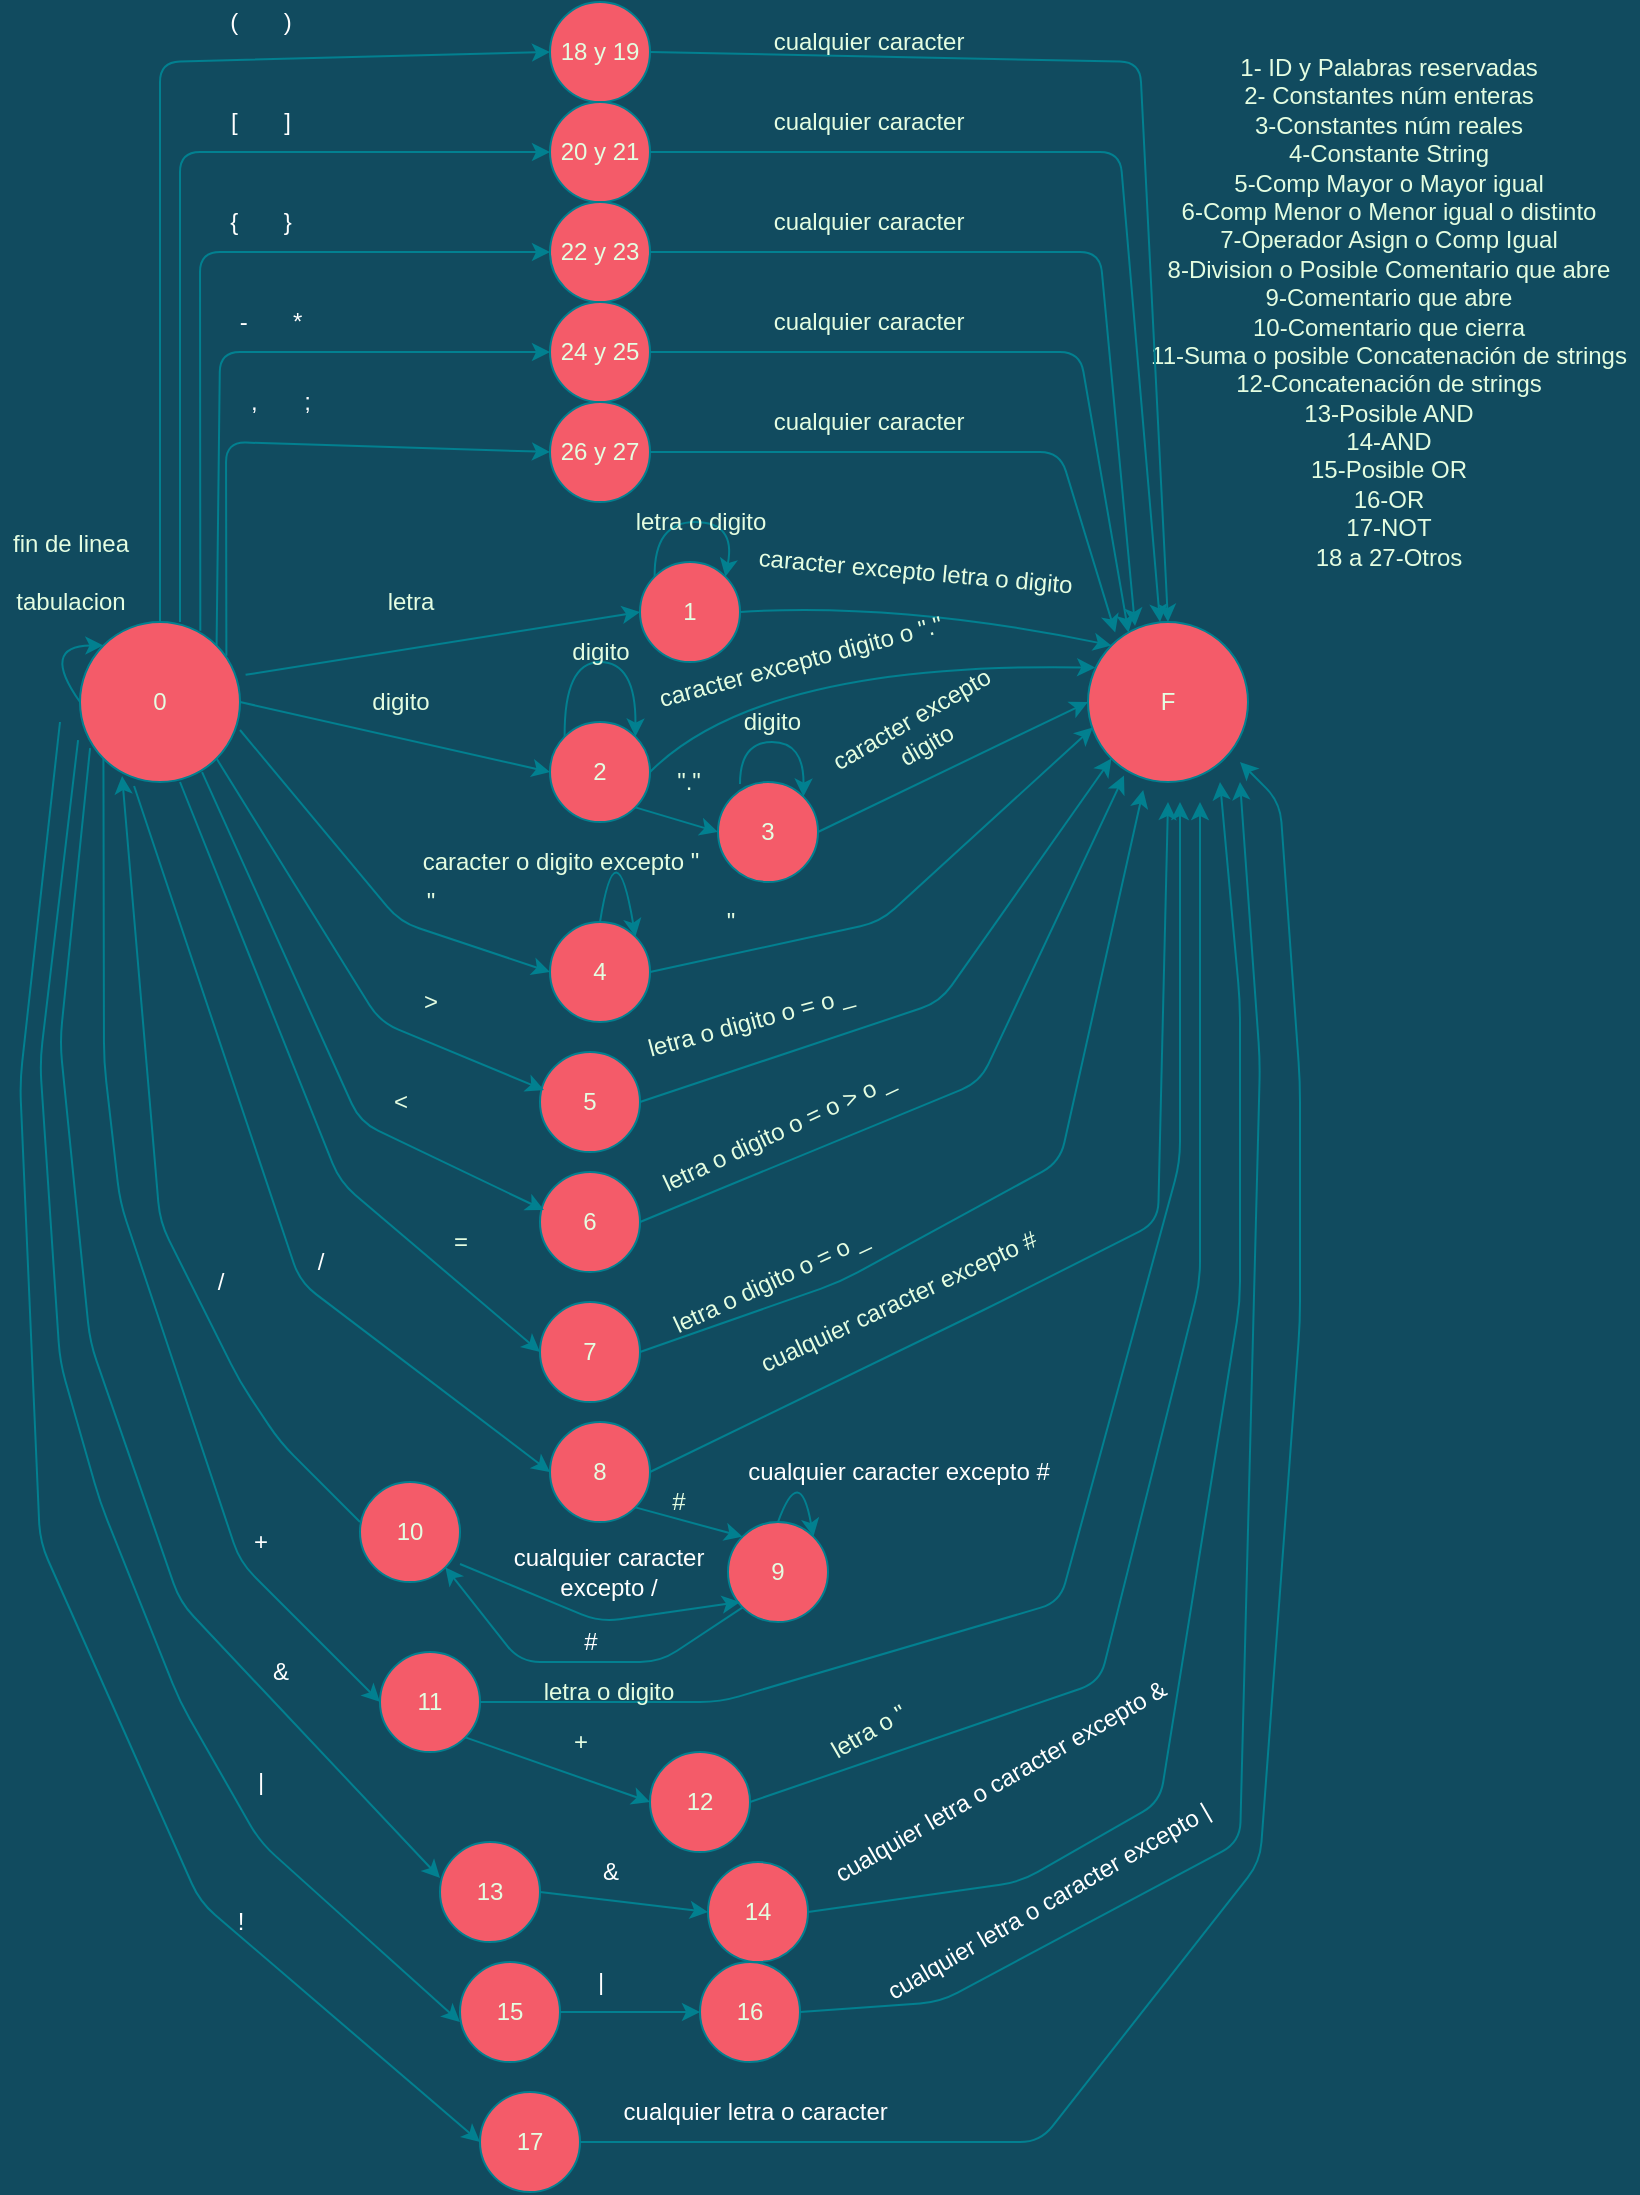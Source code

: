 <mxfile>
    <diagram id="QFU0UP-GyJwQOvjJOeYV" name="Página-1">
        <mxGraphModel dx="1021" dy="670" grid="1" gridSize="10" guides="1" tooltips="1" connect="1" arrows="1" fold="1" page="1" pageScale="1" pageWidth="827" pageHeight="1169" background="#114B5F" math="0" shadow="0">
            <root>
                <mxCell id="0"/>
                <mxCell id="1" parent="0"/>
                <mxCell id="3" value="0" style="ellipse;whiteSpace=wrap;html=1;aspect=fixed;fillColor=#F45B69;strokeColor=#028090;fontColor=#E4FDE1;" parent="1" vertex="1">
                    <mxGeometry x="40" y="310" width="80" height="80" as="geometry"/>
                </mxCell>
                <mxCell id="4" value="1" style="ellipse;whiteSpace=wrap;html=1;aspect=fixed;fillColor=#F45B69;strokeColor=#028090;fontColor=#E4FDE1;" parent="1" vertex="1">
                    <mxGeometry x="320" y="280" width="50" height="50" as="geometry"/>
                </mxCell>
                <mxCell id="5" value="2" style="ellipse;whiteSpace=wrap;html=1;aspect=fixed;fillColor=#F45B69;strokeColor=#028090;fontColor=#E4FDE1;" parent="1" vertex="1">
                    <mxGeometry x="275" y="360" width="50" height="50" as="geometry"/>
                </mxCell>
                <mxCell id="6" value="3" style="ellipse;whiteSpace=wrap;html=1;aspect=fixed;fillColor=#F45B69;strokeColor=#028090;fontColor=#E4FDE1;" parent="1" vertex="1">
                    <mxGeometry x="359" y="390" width="50" height="50" as="geometry"/>
                </mxCell>
                <mxCell id="7" value="4" style="ellipse;whiteSpace=wrap;html=1;aspect=fixed;fillColor=#F45B69;strokeColor=#028090;fontColor=#E4FDE1;" parent="1" vertex="1">
                    <mxGeometry x="275" y="460" width="50" height="50" as="geometry"/>
                </mxCell>
                <mxCell id="12" value="" style="endArrow=classic;html=1;exitX=1;exitY=1;exitDx=0;exitDy=0;entryX=0;entryY=0.5;entryDx=0;entryDy=0;strokeColor=#028090;labelBackgroundColor=#114B5F;fontColor=#E4FDE1;" parent="1" source="5" target="6" edge="1">
                    <mxGeometry width="50" height="50" relative="1" as="geometry">
                        <mxPoint x="118.284" y="331.716" as="sourcePoint"/>
                        <mxPoint x="290" y="265" as="targetPoint"/>
                    </mxGeometry>
                </mxCell>
                <mxCell id="15" value="" style="curved=1;endArrow=classic;html=1;exitX=0;exitY=0;exitDx=0;exitDy=0;entryX=1;entryY=0;entryDx=0;entryDy=0;strokeColor=#028090;labelBackgroundColor=#114B5F;fontColor=#E4FDE1;" parent="1" source="4" target="4" edge="1">
                    <mxGeometry width="50" height="50" relative="1" as="geometry">
                        <mxPoint x="400" y="400" as="sourcePoint"/>
                        <mxPoint x="450" y="350" as="targetPoint"/>
                        <Array as="points">
                            <mxPoint x="327" y="260"/>
                            <mxPoint x="368" y="260"/>
                        </Array>
                    </mxGeometry>
                </mxCell>
                <mxCell id="24" value="" style="curved=1;endArrow=classic;html=1;exitX=0;exitY=0;exitDx=0;exitDy=0;entryX=1;entryY=0;entryDx=0;entryDy=0;strokeColor=#028090;labelBackgroundColor=#114B5F;fontColor=#E4FDE1;" parent="1" source="5" target="5" edge="1">
                    <mxGeometry width="50" height="50" relative="1" as="geometry">
                        <mxPoint x="280" y="230" as="sourcePoint"/>
                        <mxPoint x="315.355" y="230" as="targetPoint"/>
                        <Array as="points">
                            <mxPoint x="282" y="330"/>
                            <mxPoint x="318" y="330"/>
                        </Array>
                    </mxGeometry>
                </mxCell>
                <mxCell id="25" value="letra o digito" style="text;html=1;align=center;verticalAlign=middle;resizable=0;points=[];autosize=1;strokeColor=none;fontColor=#E4FDE1;" parent="1" vertex="1">
                    <mxGeometry x="310" y="250" width="80" height="20" as="geometry"/>
                </mxCell>
                <mxCell id="26" value="digito" style="text;html=1;align=center;verticalAlign=middle;resizable=0;points=[];autosize=1;strokeColor=none;fontColor=#E4FDE1;" parent="1" vertex="1">
                    <mxGeometry x="280" y="315" width="40" height="20" as="geometry"/>
                </mxCell>
                <mxCell id="27" value="letra" style="text;html=1;align=center;verticalAlign=middle;resizable=0;points=[];autosize=1;strokeColor=none;fontColor=#E4FDE1;" parent="1" vertex="1">
                    <mxGeometry x="185" y="290" width="40" height="20" as="geometry"/>
                </mxCell>
                <mxCell id="28" value="digito" style="text;html=1;align=center;verticalAlign=middle;resizable=0;points=[];autosize=1;strokeColor=none;fontColor=#E4FDE1;" parent="1" vertex="1">
                    <mxGeometry x="180" y="340" width="40" height="20" as="geometry"/>
                </mxCell>
                <mxCell id="44" value="F" style="ellipse;whiteSpace=wrap;html=1;aspect=fixed;fillColor=#F45B69;strokeColor=#028090;fontColor=#E4FDE1;" parent="1" vertex="1">
                    <mxGeometry x="544" y="310" width="80" height="80" as="geometry"/>
                </mxCell>
                <mxCell id="48" value="" style="curved=1;endArrow=classic;html=1;exitX=1;exitY=0.5;exitDx=0;exitDy=0;entryX=0;entryY=0;entryDx=0;entryDy=0;strokeColor=#028090;labelBackgroundColor=#114B5F;fontColor=#E4FDE1;" parent="1" source="4" target="44" edge="1">
                    <mxGeometry width="50" height="50" relative="1" as="geometry">
                        <mxPoint x="350" y="170" as="sourcePoint"/>
                        <mxPoint x="590" y="320" as="targetPoint"/>
                        <Array as="points">
                            <mxPoint x="450" y="300"/>
                        </Array>
                    </mxGeometry>
                </mxCell>
                <mxCell id="49" value="caracter excepto letra o digito&amp;nbsp;&lt;br&gt;" style="text;html=1;align=center;verticalAlign=middle;resizable=0;points=[];autosize=1;strokeColor=none;fontColor=#E4FDE1;rotation=5;" parent="1" vertex="1">
                    <mxGeometry x="369" y="275" width="180" height="20" as="geometry"/>
                </mxCell>
                <mxCell id="50" value="" style="curved=1;endArrow=classic;html=1;exitX=1.035;exitY=0.33;exitDx=0;exitDy=0;entryX=0;entryY=0.5;entryDx=0;entryDy=0;strokeColor=#028090;labelBackgroundColor=#114B5F;fontColor=#E4FDE1;exitPerimeter=0;" parent="1" source="3" target="4" edge="1">
                    <mxGeometry width="50" height="50" relative="1" as="geometry">
                        <mxPoint x="340" y="175" as="sourcePoint"/>
                        <mxPoint x="600" y="330" as="targetPoint"/>
                        <Array as="points"/>
                    </mxGeometry>
                </mxCell>
                <mxCell id="51" value="" style="curved=1;endArrow=classic;html=1;exitX=1;exitY=0.5;exitDx=0;exitDy=0;entryX=0.045;entryY=0.285;entryDx=0;entryDy=0;strokeColor=#028090;labelBackgroundColor=#114B5F;fontColor=#E4FDE1;entryPerimeter=0;" parent="1" source="5" target="44" edge="1">
                    <mxGeometry width="50" height="50" relative="1" as="geometry">
                        <mxPoint x="340" y="175" as="sourcePoint"/>
                        <mxPoint x="570" y="320" as="targetPoint"/>
                        <Array as="points">
                            <mxPoint x="380" y="330"/>
                        </Array>
                    </mxGeometry>
                </mxCell>
                <mxCell id="52" value="caracter excepto digito o &quot;.&quot;" style="text;html=1;align=center;verticalAlign=middle;resizable=0;points=[];autosize=1;strokeColor=none;fontColor=#E4FDE1;rotation=-15;" parent="1" vertex="1">
                    <mxGeometry x="320" y="320" width="160" height="20" as="geometry"/>
                </mxCell>
                <mxCell id="53" value="" style="curved=1;endArrow=classic;html=1;exitX=1;exitY=0.5;exitDx=0;exitDy=0;entryX=0;entryY=0.5;entryDx=0;entryDy=0;strokeColor=#028090;labelBackgroundColor=#114B5F;fontColor=#E4FDE1;" parent="1" source="3" target="5" edge="1">
                    <mxGeometry width="50" height="50" relative="1" as="geometry">
                        <mxPoint x="340" y="265" as="sourcePoint"/>
                        <mxPoint x="541.716" y="331.716" as="targetPoint"/>
                        <Array as="points"/>
                    </mxGeometry>
                </mxCell>
                <mxCell id="58" value="&quot;.&quot;" style="text;html=1;align=center;verticalAlign=middle;resizable=0;points=[];autosize=1;strokeColor=none;fontColor=#E4FDE1;" parent="1" vertex="1">
                    <mxGeometry x="329" y="380" width="30" height="20" as="geometry"/>
                </mxCell>
                <mxCell id="61" value="&amp;nbsp;digito" style="text;html=1;align=center;verticalAlign=middle;resizable=0;points=[];autosize=1;strokeColor=none;fontColor=#E4FDE1;" parent="1" vertex="1">
                    <mxGeometry x="359" y="350" width="50" height="20" as="geometry"/>
                </mxCell>
                <mxCell id="63" value="" style="curved=1;endArrow=classic;html=1;exitX=0.5;exitY=0;exitDx=0;exitDy=0;entryX=1;entryY=0;entryDx=0;entryDy=0;strokeColor=#028090;labelBackgroundColor=#114B5F;fontColor=#E4FDE1;" parent="1" source="7" target="7" edge="1">
                    <mxGeometry width="50" height="50" relative="1" as="geometry">
                        <mxPoint x="415" y="290" as="sourcePoint"/>
                        <mxPoint x="465" y="240" as="targetPoint"/>
                        <Array as="points">
                            <mxPoint x="308" y="410"/>
                        </Array>
                    </mxGeometry>
                </mxCell>
                <mxCell id="64" value="caracter o digito excepto &quot;" style="text;html=1;align=center;verticalAlign=middle;resizable=0;points=[];autosize=1;strokeColor=none;fontColor=#E4FDE1;" parent="1" vertex="1">
                    <mxGeometry x="205" y="420" width="150" height="20" as="geometry"/>
                </mxCell>
                <mxCell id="66" value="fin de linea&lt;br&gt;&lt;br&gt;tabulacion" style="text;html=1;align=center;verticalAlign=middle;resizable=0;points=[];autosize=1;strokeColor=none;fontColor=#E4FDE1;" parent="1" vertex="1">
                    <mxGeometry y="260" width="70" height="50" as="geometry"/>
                </mxCell>
                <mxCell id="TTyH1HmlyQCVDBMM2mBQ-66" value="" style="curved=1;endArrow=classic;html=1;exitX=0.22;exitY=0.02;exitDx=0;exitDy=0;entryX=1;entryY=0;entryDx=0;entryDy=0;strokeColor=#028090;labelBackgroundColor=#114B5F;fontColor=#E4FDE1;exitPerimeter=0;" parent="1" source="6" target="6" edge="1">
                    <mxGeometry width="50" height="50" relative="1" as="geometry">
                        <mxPoint x="297.322" y="247.322" as="sourcePoint"/>
                        <mxPoint x="332.678" y="247.322" as="targetPoint"/>
                        <Array as="points">
                            <mxPoint x="370" y="370"/>
                            <mxPoint x="402" y="370"/>
                        </Array>
                    </mxGeometry>
                </mxCell>
                <mxCell id="TTyH1HmlyQCVDBMM2mBQ-69" value="" style="endArrow=classic;html=1;fontColor=#E4FDE1;strokeColor=#028090;fillColor=#F45B69;exitX=1;exitY=0.5;exitDx=0;exitDy=0;entryX=0;entryY=0.5;entryDx=0;entryDy=0;" parent="1" source="6" target="44" edge="1">
                    <mxGeometry width="50" height="50" relative="1" as="geometry">
                        <mxPoint x="400" y="390" as="sourcePoint"/>
                        <mxPoint x="450" y="340" as="targetPoint"/>
                    </mxGeometry>
                </mxCell>
                <mxCell id="TTyH1HmlyQCVDBMM2mBQ-71" value="&amp;nbsp;caracter excepto&amp;nbsp;&lt;br&gt;digito" style="text;html=1;align=center;verticalAlign=middle;resizable=0;points=[];autosize=1;strokeColor=none;fontColor=#E4FDE1;rotation=-30;" parent="1" vertex="1">
                    <mxGeometry x="404" y="350" width="110" height="30" as="geometry"/>
                </mxCell>
                <mxCell id="TTyH1HmlyQCVDBMM2mBQ-73" value="" style="endArrow=classic;html=1;fontColor=#E4FDE1;strokeColor=#028090;fillColor=#F45B69;exitX=1;exitY=0.675;exitDx=0;exitDy=0;exitPerimeter=0;entryX=0;entryY=0.5;entryDx=0;entryDy=0;" parent="1" source="3" target="7" edge="1">
                    <mxGeometry width="50" height="50" relative="1" as="geometry">
                        <mxPoint x="400" y="390" as="sourcePoint"/>
                        <mxPoint x="270" y="390" as="targetPoint"/>
                        <Array as="points">
                            <mxPoint x="200" y="460"/>
                        </Array>
                    </mxGeometry>
                </mxCell>
                <mxCell id="TTyH1HmlyQCVDBMM2mBQ-74" value="&quot;" style="text;html=1;align=center;verticalAlign=middle;resizable=0;points=[];autosize=1;strokeColor=none;fontColor=#E4FDE1;" parent="1" vertex="1">
                    <mxGeometry x="205" y="440" width="20" height="20" as="geometry"/>
                </mxCell>
                <mxCell id="TTyH1HmlyQCVDBMM2mBQ-75" value="" style="endArrow=classic;html=1;fontColor=#E4FDE1;strokeColor=#028090;fillColor=#F45B69;exitX=1;exitY=0.5;exitDx=0;exitDy=0;entryX=0.03;entryY=0.66;entryDx=0;entryDy=0;entryPerimeter=0;" parent="1" source="7" target="44" edge="1">
                    <mxGeometry width="50" height="50" relative="1" as="geometry">
                        <mxPoint x="400" y="590" as="sourcePoint"/>
                        <mxPoint x="530" y="367" as="targetPoint"/>
                        <Array as="points">
                            <mxPoint x="440" y="460"/>
                        </Array>
                    </mxGeometry>
                </mxCell>
                <mxCell id="TTyH1HmlyQCVDBMM2mBQ-76" value="&quot;" style="text;html=1;align=center;verticalAlign=middle;resizable=0;points=[];autosize=1;strokeColor=none;fontColor=#E4FDE1;" parent="1" vertex="1">
                    <mxGeometry x="355" y="450" width="20" height="20" as="geometry"/>
                </mxCell>
                <mxCell id="TTyH1HmlyQCVDBMM2mBQ-77" value="18 y 19" style="ellipse;whiteSpace=wrap;html=1;aspect=fixed;fillColor=#F45B69;strokeColor=#028090;fontColor=#E4FDE1;" parent="1" vertex="1">
                    <mxGeometry x="275" width="50" height="50" as="geometry"/>
                </mxCell>
                <mxCell id="TTyH1HmlyQCVDBMM2mBQ-78" value="1- ID y Palabras reservadas&lt;br&gt;2- Constantes núm enteras&lt;br&gt;3-Constantes núm reales&lt;br&gt;4-Constante String&lt;br&gt;5-Comp Mayor o Mayor igual&lt;br&gt;6-Comp Menor o Menor igual o distinto&lt;br&gt;7-Operador Asign o Comp Igual&lt;br&gt;8-Division o Posible Comentario que abre&lt;br&gt;9-Comentario que abre&lt;br&gt;10-Comentario que cierra&lt;br&gt;11-Suma o posible Concatenación de strings&lt;br&gt;12-Concatenación de strings&lt;br&gt;13-Posible AND&lt;br&gt;14-AND&lt;br&gt;15-Posible OR&lt;br&gt;16-OR&lt;br&gt;17-NOT&lt;br&gt;18 a 27-Otros" style="text;html=1;align=center;verticalAlign=middle;resizable=0;points=[];autosize=1;strokeColor=none;fontColor=#E4FDE1;" parent="1" vertex="1">
                    <mxGeometry x="569" y="35" width="250" height="240" as="geometry"/>
                </mxCell>
                <mxCell id="hIyj2-_jxFQF1N7yce7v-73" value="5" style="ellipse;whiteSpace=wrap;html=1;aspect=fixed;fillColor=#F45B69;strokeColor=#028090;fontColor=#E4FDE1;" parent="1" vertex="1">
                    <mxGeometry x="270" y="525" width="50" height="50" as="geometry"/>
                </mxCell>
                <mxCell id="hIyj2-_jxFQF1N7yce7v-74" value="" style="endArrow=classic;html=1;fontColor=#E4FDE1;strokeColor=#028090;fillColor=#F45B69;exitX=1;exitY=1;exitDx=0;exitDy=0;entryX=0.04;entryY=0.38;entryDx=0;entryDy=0;entryPerimeter=0;" parent="1" source="3" target="hIyj2-_jxFQF1N7yce7v-73" edge="1">
                    <mxGeometry width="50" height="50" relative="1" as="geometry">
                        <mxPoint x="130" y="374" as="sourcePoint"/>
                        <mxPoint x="280" y="400" as="targetPoint"/>
                        <Array as="points">
                            <mxPoint x="190" y="510"/>
                        </Array>
                    </mxGeometry>
                </mxCell>
                <mxCell id="hIyj2-_jxFQF1N7yce7v-75" value="6" style="ellipse;whiteSpace=wrap;html=1;aspect=fixed;fillColor=#F45B69;strokeColor=#028090;fontColor=#E4FDE1;" parent="1" vertex="1">
                    <mxGeometry x="270" y="585" width="50" height="50" as="geometry"/>
                </mxCell>
                <mxCell id="hIyj2-_jxFQF1N7yce7v-76" value="7" style="ellipse;whiteSpace=wrap;html=1;aspect=fixed;fillColor=#F45B69;strokeColor=#028090;fontColor=#E4FDE1;" parent="1" vertex="1">
                    <mxGeometry x="270" y="650" width="50" height="50" as="geometry"/>
                </mxCell>
                <mxCell id="hIyj2-_jxFQF1N7yce7v-77" value="" style="endArrow=classic;html=1;fontColor=#E4FDE1;strokeColor=#028090;fillColor=#F45B69;exitX=0.763;exitY=0.938;exitDx=0;exitDy=0;entryX=0.04;entryY=0.38;entryDx=0;entryDy=0;entryPerimeter=0;exitPerimeter=0;" parent="1" source="3" target="hIyj2-_jxFQF1N7yce7v-75" edge="1">
                    <mxGeometry width="50" height="50" relative="1" as="geometry">
                        <mxPoint x="118.284" y="388.284" as="sourcePoint"/>
                        <mxPoint x="307" y="469" as="targetPoint"/>
                        <Array as="points">
                            <mxPoint x="180" y="560"/>
                        </Array>
                    </mxGeometry>
                </mxCell>
                <mxCell id="hIyj2-_jxFQF1N7yce7v-78" value="" style="endArrow=classic;html=1;fontColor=#E4FDE1;strokeColor=#028090;fillColor=#F45B69;exitX=0.625;exitY=1;exitDx=0;exitDy=0;entryX=0;entryY=0.5;entryDx=0;entryDy=0;exitPerimeter=0;" parent="1" source="3" target="hIyj2-_jxFQF1N7yce7v-76" edge="1">
                    <mxGeometry width="50" height="50" relative="1" as="geometry">
                        <mxPoint x="128.284" y="398.284" as="sourcePoint"/>
                        <mxPoint x="317" y="479" as="targetPoint"/>
                        <Array as="points">
                            <mxPoint x="170" y="590"/>
                        </Array>
                    </mxGeometry>
                </mxCell>
                <mxCell id="hIyj2-_jxFQF1N7yce7v-80" value="" style="endArrow=classic;html=1;fontColor=#E4FDE1;strokeColor=#028090;fillColor=#F45B69;exitX=1;exitY=0.5;exitDx=0;exitDy=0;entryX=0;entryY=1;entryDx=0;entryDy=0;" parent="1" source="hIyj2-_jxFQF1N7yce7v-73" target="44" edge="1">
                    <mxGeometry width="50" height="50" relative="1" as="geometry">
                        <mxPoint x="138.284" y="408.284" as="sourcePoint"/>
                        <mxPoint x="530" y="380" as="targetPoint"/>
                        <Array as="points">
                            <mxPoint x="470" y="500"/>
                        </Array>
                    </mxGeometry>
                </mxCell>
                <mxCell id="hIyj2-_jxFQF1N7yce7v-81" value="" style="endArrow=classic;html=1;fontColor=#E4FDE1;strokeColor=#028090;fillColor=#F45B69;exitX=1;exitY=0.5;exitDx=0;exitDy=0;entryX=0.225;entryY=0.96;entryDx=0;entryDy=0;entryPerimeter=0;" parent="1" source="hIyj2-_jxFQF1N7yce7v-75" target="44" edge="1">
                    <mxGeometry width="50" height="50" relative="1" as="geometry">
                        <mxPoint x="355" y="475" as="sourcePoint"/>
                        <mxPoint x="540" y="390" as="targetPoint"/>
                        <Array as="points">
                            <mxPoint x="490" y="540"/>
                        </Array>
                    </mxGeometry>
                </mxCell>
                <mxCell id="hIyj2-_jxFQF1N7yce7v-82" value="" style="endArrow=classic;html=1;fontColor=#E4FDE1;strokeColor=#028090;fillColor=#F45B69;entryX=0.345;entryY=1.05;entryDx=0;entryDy=0;exitX=1;exitY=0.5;exitDx=0;exitDy=0;entryPerimeter=0;" parent="1" source="hIyj2-_jxFQF1N7yce7v-76" target="44" edge="1">
                    <mxGeometry width="50" height="50" relative="1" as="geometry">
                        <mxPoint x="350" y="580" as="sourcePoint"/>
                        <mxPoint x="550" y="400" as="targetPoint"/>
                        <Array as="points">
                            <mxPoint x="420" y="640"/>
                            <mxPoint x="530" y="580"/>
                        </Array>
                    </mxGeometry>
                </mxCell>
                <mxCell id="hIyj2-_jxFQF1N7yce7v-83" value="&amp;gt;" style="text;html=1;align=center;verticalAlign=middle;resizable=0;points=[];autosize=1;strokeColor=none;fontColor=#E4FDE1;" parent="1" vertex="1">
                    <mxGeometry x="205" y="490" width="20" height="20" as="geometry"/>
                </mxCell>
                <mxCell id="hIyj2-_jxFQF1N7yce7v-84" value="&amp;lt;" style="text;html=1;align=center;verticalAlign=middle;resizable=0;points=[];autosize=1;strokeColor=none;fontColor=#E4FDE1;" parent="1" vertex="1">
                    <mxGeometry x="190" y="540" width="20" height="20" as="geometry"/>
                </mxCell>
                <mxCell id="hIyj2-_jxFQF1N7yce7v-85" value="=" style="text;html=1;align=center;verticalAlign=middle;resizable=0;points=[];autosize=1;strokeColor=none;fontColor=#E4FDE1;" parent="1" vertex="1">
                    <mxGeometry x="220" y="610" width="20" height="20" as="geometry"/>
                </mxCell>
                <mxCell id="hIyj2-_jxFQF1N7yce7v-86" value="letra o digito o = o _" style="text;html=1;align=center;verticalAlign=middle;resizable=0;points=[];autosize=1;strokeColor=none;fontColor=#E4FDE1;rotation=-15;" parent="1" vertex="1">
                    <mxGeometry x="315" y="500" width="120" height="20" as="geometry"/>
                </mxCell>
                <mxCell id="hIyj2-_jxFQF1N7yce7v-87" value="letra o digito o = o &amp;gt; o _" style="text;html=1;align=center;verticalAlign=middle;resizable=0;points=[];autosize=1;strokeColor=none;fontColor=#E4FDE1;rotation=-25;" parent="1" vertex="1">
                    <mxGeometry x="319" y="555" width="140" height="20" as="geometry"/>
                </mxCell>
                <mxCell id="hIyj2-_jxFQF1N7yce7v-88" value="letra o digito o = o _" style="text;html=1;align=center;verticalAlign=middle;resizable=0;points=[];autosize=1;strokeColor=none;fontColor=#E4FDE1;rotation=-25;" parent="1" vertex="1">
                    <mxGeometry x="325" y="630" width="120" height="20" as="geometry"/>
                </mxCell>
                <mxCell id="hIyj2-_jxFQF1N7yce7v-89" value="" style="endArrow=classic;html=1;fontColor=#E4FDE1;strokeColor=#028090;fillColor=#F45B69;exitX=0.5;exitY=0;exitDx=0;exitDy=0;entryX=0;entryY=0.5;entryDx=0;entryDy=0;" parent="1" source="3" target="TTyH1HmlyQCVDBMM2mBQ-77" edge="1">
                    <mxGeometry width="50" height="50" relative="1" as="geometry">
                        <mxPoint x="100" y="400" as="sourcePoint"/>
                        <mxPoint x="307" y="597" as="targetPoint"/>
                        <Array as="points">
                            <mxPoint x="80" y="30"/>
                        </Array>
                    </mxGeometry>
                </mxCell>
                <mxCell id="hIyj2-_jxFQF1N7yce7v-90" value="" style="curved=1;endArrow=classic;html=1;exitX=0;exitY=0.5;exitDx=0;exitDy=0;strokeColor=#028090;labelBackgroundColor=#114B5F;fontColor=#E4FDE1;entryX=0;entryY=0;entryDx=0;entryDy=0;" parent="1" source="3" target="3" edge="1">
                    <mxGeometry width="50" height="50" relative="1" as="geometry">
                        <mxPoint x="300" y="380" as="sourcePoint"/>
                        <mxPoint x="30" y="330" as="targetPoint"/>
                        <Array as="points">
                            <mxPoint x="20" y="322"/>
                        </Array>
                    </mxGeometry>
                </mxCell>
                <mxCell id="hIyj2-_jxFQF1N7yce7v-92" value="" style="endArrow=classic;html=1;fontColor=#E4FDE1;strokeColor=#028090;fillColor=#F45B69;exitX=1;exitY=0.5;exitDx=0;exitDy=0;entryX=0.5;entryY=0;entryDx=0;entryDy=0;" parent="1" source="TTyH1HmlyQCVDBMM2mBQ-77" target="44" edge="1">
                    <mxGeometry width="50" height="50" relative="1" as="geometry">
                        <mxPoint x="347.678" y="587.322" as="sourcePoint"/>
                        <mxPoint x="570" y="390" as="targetPoint"/>
                        <Array as="points">
                            <mxPoint x="570" y="30"/>
                        </Array>
                    </mxGeometry>
                </mxCell>
                <mxCell id="hIyj2-_jxFQF1N7yce7v-94" value="cualquier caracter" style="text;html=1;align=center;verticalAlign=middle;resizable=0;points=[];autosize=1;strokeColor=none;fontColor=#E4FDE1;rotation=0;" parent="1" vertex="1">
                    <mxGeometry x="379" y="10" width="110" height="20" as="geometry"/>
                </mxCell>
                <mxCell id="hIyj2-_jxFQF1N7yce7v-95" value="" style="endArrow=classic;html=1;fontColor=#E4FDE1;strokeColor=#028090;fillColor=#F45B69;entryX=0;entryY=0;entryDx=0;entryDy=0;exitX=1;exitY=1;exitDx=0;exitDy=0;" parent="1" source="X2sf3lYcqAyU6SZdwu90-87" target="hIyj2-_jxFQF1N7yce7v-96" edge="1">
                    <mxGeometry width="50" height="50" relative="1" as="geometry">
                        <mxPoint x="310" y="760" as="sourcePoint"/>
                        <mxPoint x="400" y="690" as="targetPoint"/>
                    </mxGeometry>
                </mxCell>
                <mxCell id="hIyj2-_jxFQF1N7yce7v-96" value="9" style="ellipse;whiteSpace=wrap;html=1;aspect=fixed;fillColor=#F45B69;strokeColor=#028090;fontColor=#E4FDE1;" parent="1" vertex="1">
                    <mxGeometry x="364" y="760" width="50" height="50" as="geometry"/>
                </mxCell>
                <mxCell id="hIyj2-_jxFQF1N7yce7v-97" value="#" style="text;html=1;align=center;verticalAlign=middle;resizable=0;points=[];autosize=1;strokeColor=none;fontColor=#E4FDE1;" parent="1" vertex="1">
                    <mxGeometry x="329" y="740" width="20" height="20" as="geometry"/>
                </mxCell>
                <mxCell id="67" value="10" style="ellipse;whiteSpace=wrap;html=1;aspect=fixed;fillColor=#F45B69;strokeColor=#028090;fontColor=#E4FDE1;" parent="1" vertex="1">
                    <mxGeometry x="180" y="740" width="50" height="50" as="geometry"/>
                </mxCell>
                <mxCell id="68" value="" style="endArrow=classic;html=1;fontColor=#E4FDE1;strokeColor=#028090;fillColor=#F45B69;entryX=1;entryY=1;entryDx=0;entryDy=0;exitX=0;exitY=1;exitDx=0;exitDy=0;" parent="1" source="hIyj2-_jxFQF1N7yce7v-96" target="67" edge="1">
                    <mxGeometry width="50" height="50" relative="1" as="geometry">
                        <mxPoint x="370" y="720" as="sourcePoint"/>
                        <mxPoint x="410" y="700" as="targetPoint"/>
                        <Array as="points">
                            <mxPoint x="330" y="830"/>
                            <mxPoint x="290" y="830"/>
                            <mxPoint x="260" y="830"/>
                        </Array>
                    </mxGeometry>
                </mxCell>
                <mxCell id="69" value="cualquier caracter excepto #" style="text;html=1;align=center;verticalAlign=middle;resizable=0;points=[];autosize=1;strokeColor=none;fontColor=#FFFFFF;" parent="1" vertex="1">
                    <mxGeometry x="364" y="725" width="170" height="20" as="geometry"/>
                </mxCell>
                <mxCell id="70" value="/" style="text;html=1;align=center;verticalAlign=middle;resizable=0;points=[];autosize=1;strokeColor=none;fontColor=#FFFFFF;" parent="1" vertex="1">
                    <mxGeometry x="100" y="630" width="20" height="20" as="geometry"/>
                </mxCell>
                <mxCell id="71" value="" style="endArrow=classic;html=1;fontColor=#E4FDE1;strokeColor=#028090;fillColor=#F45B69;entryX=0.263;entryY=0.963;entryDx=0;entryDy=0;entryPerimeter=0;" parent="1" target="3" edge="1">
                    <mxGeometry width="50" height="50" relative="1" as="geometry">
                        <mxPoint x="180" y="760" as="sourcePoint"/>
                        <mxPoint x="100" y="480" as="targetPoint"/>
                        <Array as="points">
                            <mxPoint x="140" y="720"/>
                            <mxPoint x="120" y="690"/>
                            <mxPoint x="80" y="610"/>
                        </Array>
                    </mxGeometry>
                </mxCell>
                <mxCell id="72" value="#" style="text;html=1;align=center;verticalAlign=middle;resizable=0;points=[];autosize=1;strokeColor=none;fontColor=#FFFFFF;" parent="1" vertex="1">
                    <mxGeometry x="285" y="810" width="20" height="20" as="geometry"/>
                </mxCell>
                <mxCell id="73" value="" style="curved=1;endArrow=classic;html=1;exitX=0.5;exitY=0;exitDx=0;exitDy=0;entryX=1;entryY=0;entryDx=0;entryDy=0;strokeColor=#028090;labelBackgroundColor=#114B5F;fontColor=#E4FDE1;" parent="1" source="hIyj2-_jxFQF1N7yce7v-96" target="hIyj2-_jxFQF1N7yce7v-96" edge="1">
                    <mxGeometry width="50" height="50" relative="1" as="geometry">
                        <mxPoint x="300" y="380" as="sourcePoint"/>
                        <mxPoint x="317.678" y="387.322" as="targetPoint"/>
                        <Array as="points">
                            <mxPoint x="400" y="730"/>
                        </Array>
                    </mxGeometry>
                </mxCell>
                <mxCell id="X2sf3lYcqAyU6SZdwu90-74" value="" style="endArrow=classic;html=1;fontColor=#E4FDE1;strokeColor=#028090;fillColor=#F45B69;entryX=0;entryY=0.5;entryDx=0;entryDy=0;exitX=1;exitY=1;exitDx=0;exitDy=0;" parent="1" source="X2sf3lYcqAyU6SZdwu90-76" target="X2sf3lYcqAyU6SZdwu90-109" edge="1">
                    <mxGeometry width="50" height="50" relative="1" as="geometry">
                        <mxPoint x="220" y="870" as="sourcePoint"/>
                        <mxPoint x="325" y="910" as="targetPoint"/>
                    </mxGeometry>
                </mxCell>
                <mxCell id="X2sf3lYcqAyU6SZdwu90-75" value="+" style="text;html=1;align=center;verticalAlign=middle;resizable=0;points=[];autosize=1;strokeColor=none;fontColor=#E4FDE1;" parent="1" vertex="1">
                    <mxGeometry x="280" y="860" width="20" height="20" as="geometry"/>
                </mxCell>
                <mxCell id="X2sf3lYcqAyU6SZdwu90-76" value="11" style="ellipse;whiteSpace=wrap;html=1;aspect=fixed;fillColor=#F45B69;strokeColor=#028090;fontColor=#E4FDE1;" parent="1" vertex="1">
                    <mxGeometry x="190" y="825" width="50" height="50" as="geometry"/>
                </mxCell>
                <mxCell id="X2sf3lYcqAyU6SZdwu90-77" value="" style="endArrow=classic;html=1;fontColor=#E4FDE1;strokeColor=#028090;fillColor=#F45B69;exitX=1;exitY=0.5;exitDx=0;exitDy=0;" parent="1" source="X2sf3lYcqAyU6SZdwu90-76" edge="1">
                    <mxGeometry width="50" height="50" relative="1" as="geometry">
                        <mxPoint x="335" y="685" as="sourcePoint"/>
                        <mxPoint x="590" y="400" as="targetPoint"/>
                        <Array as="points">
                            <mxPoint x="360" y="850"/>
                            <mxPoint x="530" y="800"/>
                            <mxPoint x="590" y="580"/>
                        </Array>
                    </mxGeometry>
                </mxCell>
                <mxCell id="X2sf3lYcqAyU6SZdwu90-81" value="letra o &quot;" style="text;html=1;align=center;verticalAlign=middle;resizable=0;points=[];autosize=1;strokeColor=none;fontColor=#E4FDE1;rotation=-30;" parent="1" vertex="1">
                    <mxGeometry x="404" y="855" width="60" height="20" as="geometry"/>
                </mxCell>
                <mxCell id="X2sf3lYcqAyU6SZdwu90-87" value="8" style="ellipse;whiteSpace=wrap;html=1;aspect=fixed;fillColor=#F45B69;strokeColor=#028090;fontColor=#E4FDE1;" parent="1" vertex="1">
                    <mxGeometry x="275" y="710" width="50" height="50" as="geometry"/>
                </mxCell>
                <mxCell id="X2sf3lYcqAyU6SZdwu90-88" value="" style="endArrow=classic;html=1;fontColor=#E4FDE1;strokeColor=#028090;fillColor=#F45B69;exitX=0.338;exitY=1.025;exitDx=0;exitDy=0;entryX=0;entryY=0.5;entryDx=0;entryDy=0;exitPerimeter=0;" parent="1" source="3" target="X2sf3lYcqAyU6SZdwu90-87" edge="1">
                    <mxGeometry width="50" height="50" relative="1" as="geometry">
                        <mxPoint x="90" y="400" as="sourcePoint"/>
                        <mxPoint x="292.322" y="667.322" as="targetPoint"/>
                        <Array as="points">
                            <mxPoint x="150" y="640"/>
                        </Array>
                    </mxGeometry>
                </mxCell>
                <mxCell id="X2sf3lYcqAyU6SZdwu90-89" value="/" style="text;html=1;align=center;verticalAlign=middle;resizable=0;points=[];autosize=1;strokeColor=none;fontColor=#FFFFFF;" parent="1" vertex="1">
                    <mxGeometry x="150" y="620" width="20" height="20" as="geometry"/>
                </mxCell>
                <mxCell id="X2sf3lYcqAyU6SZdwu90-90" value="" style="endArrow=classic;html=1;fontColor=#E4FDE1;strokeColor=#028090;fillColor=#F45B69;exitX=1;exitY=0.5;exitDx=0;exitDy=0;" parent="1" source="X2sf3lYcqAyU6SZdwu90-87" edge="1">
                    <mxGeometry width="50" height="50" relative="1" as="geometry">
                        <mxPoint x="300" y="720" as="sourcePoint"/>
                        <mxPoint x="584" y="400" as="targetPoint"/>
                        <Array as="points">
                            <mxPoint x="500" y="650"/>
                            <mxPoint x="579" y="610"/>
                        </Array>
                    </mxGeometry>
                </mxCell>
                <mxCell id="X2sf3lYcqAyU6SZdwu90-91" value="cualquier caracter excepto #" style="text;html=1;align=center;verticalAlign=middle;resizable=0;points=[];autosize=1;strokeColor=none;fontColor=#E4FDE1;rotation=-25;" parent="1" vertex="1">
                    <mxGeometry x="364" y="640" width="170" height="20" as="geometry"/>
                </mxCell>
                <mxCell id="X2sf3lYcqAyU6SZdwu90-95" value="cualquier caracter &lt;br&gt;excepto /" style="text;html=1;align=center;verticalAlign=middle;resizable=0;points=[];autosize=1;strokeColor=none;fontColor=#FFFFFF;" parent="1" vertex="1">
                    <mxGeometry x="249" y="770" width="110" height="30" as="geometry"/>
                </mxCell>
                <mxCell id="X2sf3lYcqAyU6SZdwu90-99" value="" style="endArrow=classic;html=1;fontColor=#E4FDE1;strokeColor=#028090;fillColor=#F45B69;exitX=1;exitY=0.82;exitDx=0;exitDy=0;exitPerimeter=0;" parent="1" source="67" edge="1">
                    <mxGeometry width="50" height="50" relative="1" as="geometry">
                        <mxPoint x="320" y="770" as="sourcePoint"/>
                        <mxPoint x="370" y="800" as="targetPoint"/>
                        <Array as="points">
                            <mxPoint x="300" y="810"/>
                        </Array>
                    </mxGeometry>
                </mxCell>
                <mxCell id="X2sf3lYcqAyU6SZdwu90-100" value="" style="endArrow=classic;html=1;fontColor=#E4FDE1;strokeColor=#028090;fillColor=#F45B69;exitX=0;exitY=1;exitDx=0;exitDy=0;" parent="1" source="3" edge="1">
                    <mxGeometry width="50" height="50" relative="1" as="geometry">
                        <mxPoint x="90" y="400" as="sourcePoint"/>
                        <mxPoint x="190" y="850" as="targetPoint"/>
                        <Array as="points">
                            <mxPoint x="52" y="530"/>
                            <mxPoint x="60" y="600"/>
                            <mxPoint x="80" y="660"/>
                            <mxPoint x="120" y="780"/>
                        </Array>
                    </mxGeometry>
                </mxCell>
                <mxCell id="X2sf3lYcqAyU6SZdwu90-104" value="+" style="text;html=1;align=center;verticalAlign=middle;resizable=0;points=[];autosize=1;strokeColor=none;fontColor=#FFFFFF;" parent="1" vertex="1">
                    <mxGeometry x="120" y="760" width="20" height="20" as="geometry"/>
                </mxCell>
                <mxCell id="X2sf3lYcqAyU6SZdwu90-107" value="letra o digito" style="text;html=1;align=center;verticalAlign=middle;resizable=0;points=[];autosize=1;strokeColor=none;fontColor=#E4FDE1;rotation=0;" parent="1" vertex="1">
                    <mxGeometry x="264" y="835" width="80" height="20" as="geometry"/>
                </mxCell>
                <mxCell id="X2sf3lYcqAyU6SZdwu90-109" value="12" style="ellipse;whiteSpace=wrap;html=1;aspect=fixed;fillColor=#F45B69;strokeColor=#028090;fontColor=#E4FDE1;" parent="1" vertex="1">
                    <mxGeometry x="325" y="875" width="50" height="50" as="geometry"/>
                </mxCell>
                <mxCell id="X2sf3lYcqAyU6SZdwu90-110" value="" style="endArrow=classic;html=1;fontColor=#E4FDE1;strokeColor=#028090;fillColor=#F45B69;exitX=1;exitY=0.5;exitDx=0;exitDy=0;" parent="1" source="X2sf3lYcqAyU6SZdwu90-109" edge="1">
                    <mxGeometry width="50" height="50" relative="1" as="geometry">
                        <mxPoint x="335" y="685" as="sourcePoint"/>
                        <mxPoint x="600" y="400" as="targetPoint"/>
                        <Array as="points">
                            <mxPoint x="550" y="840"/>
                            <mxPoint x="600" y="640"/>
                            <mxPoint x="600" y="520"/>
                        </Array>
                    </mxGeometry>
                </mxCell>
                <mxCell id="X2sf3lYcqAyU6SZdwu90-111" value="" style="endArrow=classic;html=1;fontColor=#E4FDE1;strokeColor=#028090;fillColor=#F45B69;exitX=0.063;exitY=0.788;exitDx=0;exitDy=0;exitPerimeter=0;entryX=0;entryY=0.36;entryDx=0;entryDy=0;entryPerimeter=0;" parent="1" source="3" target="X2sf3lYcqAyU6SZdwu90-112" edge="1">
                    <mxGeometry width="50" height="50" relative="1" as="geometry">
                        <mxPoint x="61.716" y="388.284" as="sourcePoint"/>
                        <mxPoint x="190" y="910" as="targetPoint"/>
                        <Array as="points">
                            <mxPoint x="30" y="520"/>
                            <mxPoint x="45" y="670"/>
                            <mxPoint x="90" y="800"/>
                        </Array>
                    </mxGeometry>
                </mxCell>
                <mxCell id="X2sf3lYcqAyU6SZdwu90-112" value="13" style="ellipse;whiteSpace=wrap;html=1;aspect=fixed;fillColor=#F45B69;strokeColor=#028090;fontColor=#E4FDE1;" parent="1" vertex="1">
                    <mxGeometry x="220" y="920" width="50" height="50" as="geometry"/>
                </mxCell>
                <mxCell id="X2sf3lYcqAyU6SZdwu90-113" value="15" style="ellipse;whiteSpace=wrap;html=1;aspect=fixed;fillColor=#F45B69;strokeColor=#028090;fontColor=#E4FDE1;" parent="1" vertex="1">
                    <mxGeometry x="230" y="980" width="50" height="50" as="geometry"/>
                </mxCell>
                <mxCell id="X2sf3lYcqAyU6SZdwu90-114" value="17" style="ellipse;whiteSpace=wrap;html=1;aspect=fixed;fillColor=#F45B69;strokeColor=#028090;fontColor=#E4FDE1;" parent="1" vertex="1">
                    <mxGeometry x="240" y="1045" width="50" height="50" as="geometry"/>
                </mxCell>
                <mxCell id="X2sf3lYcqAyU6SZdwu90-115" value="" style="endArrow=classic;html=1;fontColor=#E4FDE1;strokeColor=#028090;fillColor=#F45B69;exitX=-0.012;exitY=0.738;exitDx=0;exitDy=0;exitPerimeter=0;" parent="1" source="3" edge="1">
                    <mxGeometry width="50" height="50" relative="1" as="geometry">
                        <mxPoint x="55.04" y="383.04" as="sourcePoint"/>
                        <mxPoint x="230" y="1010" as="targetPoint"/>
                        <Array as="points">
                            <mxPoint x="20" y="530"/>
                            <mxPoint x="30" y="680"/>
                            <mxPoint x="50" y="750"/>
                            <mxPoint x="90" y="850"/>
                            <mxPoint x="130" y="920"/>
                        </Array>
                    </mxGeometry>
                </mxCell>
                <mxCell id="X2sf3lYcqAyU6SZdwu90-116" value="" style="endArrow=classic;html=1;fontColor=#E4FDE1;strokeColor=#028090;fillColor=#F45B69;entryX=0;entryY=0.5;entryDx=0;entryDy=0;" parent="1" target="X2sf3lYcqAyU6SZdwu90-114" edge="1">
                    <mxGeometry width="50" height="50" relative="1" as="geometry">
                        <mxPoint x="30" y="360" as="sourcePoint"/>
                        <mxPoint x="240" y="1100" as="targetPoint"/>
                        <Array as="points">
                            <mxPoint x="20" y="450"/>
                            <mxPoint x="10" y="540"/>
                            <mxPoint x="20" y="770"/>
                            <mxPoint x="60" y="860"/>
                            <mxPoint x="100" y="950"/>
                        </Array>
                    </mxGeometry>
                </mxCell>
                <mxCell id="X2sf3lYcqAyU6SZdwu90-117" value="&amp;amp;" style="text;html=1;align=center;verticalAlign=middle;resizable=0;points=[];autosize=1;strokeColor=none;fontColor=#FFFFFF;" parent="1" vertex="1">
                    <mxGeometry x="130" y="825" width="20" height="20" as="geometry"/>
                </mxCell>
                <mxCell id="X2sf3lYcqAyU6SZdwu90-118" value="|" style="text;html=1;align=center;verticalAlign=middle;resizable=0;points=[];autosize=1;strokeColor=none;fontColor=#FFFFFF;" parent="1" vertex="1">
                    <mxGeometry x="120" y="880" width="20" height="20" as="geometry"/>
                </mxCell>
                <mxCell id="X2sf3lYcqAyU6SZdwu90-119" value="!" style="text;html=1;align=center;verticalAlign=middle;resizable=0;points=[];autosize=1;strokeColor=none;fontColor=#FFFFFF;" parent="1" vertex="1">
                    <mxGeometry x="110" y="950" width="20" height="20" as="geometry"/>
                </mxCell>
                <mxCell id="X2sf3lYcqAyU6SZdwu90-122" value="" style="endArrow=classic;html=1;fontColor=#E4FDE1;strokeColor=#028090;fillColor=#F45B69;exitX=1;exitY=0.5;exitDx=0;exitDy=0;" parent="1" source="74" edge="1">
                    <mxGeometry width="50" height="50" relative="1" as="geometry">
                        <mxPoint x="420" y="950" as="sourcePoint"/>
                        <mxPoint x="610" y="390" as="targetPoint"/>
                        <Array as="points">
                            <mxPoint x="510" y="940"/>
                            <mxPoint x="580" y="900"/>
                            <mxPoint x="620" y="650"/>
                            <mxPoint x="620" y="500"/>
                        </Array>
                    </mxGeometry>
                </mxCell>
                <mxCell id="X2sf3lYcqAyU6SZdwu90-123" value="" style="endArrow=classic;html=1;fontColor=#E4FDE1;strokeColor=#028090;fillColor=#F45B69;exitX=1;exitY=0.5;exitDx=0;exitDy=0;" parent="1" source="79" edge="1">
                    <mxGeometry width="50" height="50" relative="1" as="geometry">
                        <mxPoint x="430" y="1020" as="sourcePoint"/>
                        <mxPoint x="620" y="390" as="targetPoint"/>
                        <Array as="points">
                            <mxPoint x="470" y="1000"/>
                            <mxPoint x="620" y="920"/>
                            <mxPoint x="630" y="530"/>
                        </Array>
                    </mxGeometry>
                </mxCell>
                <mxCell id="X2sf3lYcqAyU6SZdwu90-124" value="" style="endArrow=classic;html=1;fontColor=#E4FDE1;strokeColor=#028090;fillColor=#F45B69;exitX=1;exitY=0.5;exitDx=0;exitDy=0;" parent="1" source="X2sf3lYcqAyU6SZdwu90-114" edge="1">
                    <mxGeometry width="50" height="50" relative="1" as="geometry">
                        <mxPoint x="290" y="1015" as="sourcePoint"/>
                        <mxPoint x="620" y="380" as="targetPoint"/>
                        <Array as="points">
                            <mxPoint x="520" y="1070"/>
                            <mxPoint x="630" y="930"/>
                            <mxPoint x="650" y="660"/>
                            <mxPoint x="650" y="540"/>
                            <mxPoint x="640" y="400"/>
                        </Array>
                    </mxGeometry>
                </mxCell>
                <mxCell id="X2sf3lYcqAyU6SZdwu90-125" value="cualquier letra o caracter excepto &amp;amp;" style="text;html=1;align=center;verticalAlign=middle;resizable=0;points=[];autosize=1;strokeColor=none;fontColor=#FFFFFF;rotation=-30;" parent="1" vertex="1">
                    <mxGeometry x="400" y="880" width="200" height="20" as="geometry"/>
                </mxCell>
                <mxCell id="X2sf3lYcqAyU6SZdwu90-126" value="cualquier letra o caracter excepto |" style="text;html=1;align=center;verticalAlign=middle;resizable=0;points=[];autosize=1;strokeColor=none;fontColor=#FFFFFF;rotation=-30;" parent="1" vertex="1">
                    <mxGeometry x="424" y="940" width="200" height="20" as="geometry"/>
                </mxCell>
                <mxCell id="X2sf3lYcqAyU6SZdwu90-127" value="cualquier letra o caracter&amp;nbsp;" style="text;html=1;align=center;verticalAlign=middle;resizable=0;points=[];autosize=1;strokeColor=none;fontColor=#FFFFFF;rotation=0;" parent="1" vertex="1">
                    <mxGeometry x="304" y="1045" width="150" height="20" as="geometry"/>
                </mxCell>
                <mxCell id="74" value="14" style="ellipse;whiteSpace=wrap;html=1;aspect=fixed;fillColor=#F45B69;strokeColor=#028090;fontColor=#E4FDE1;" parent="1" vertex="1">
                    <mxGeometry x="354" y="930" width="50" height="50" as="geometry"/>
                </mxCell>
                <mxCell id="76" value="" style="endArrow=classic;html=1;fontColor=#E4FDE1;strokeColor=#028090;fillColor=#F45B69;exitX=1;exitY=0.5;exitDx=0;exitDy=0;entryX=0;entryY=0.5;entryDx=0;entryDy=0;" parent="1" source="X2sf3lYcqAyU6SZdwu90-112" target="74" edge="1">
                    <mxGeometry width="50" height="50" relative="1" as="geometry">
                        <mxPoint x="55.04" y="383.04" as="sourcePoint"/>
                        <mxPoint x="230" y="948" as="targetPoint"/>
                        <Array as="points"/>
                    </mxGeometry>
                </mxCell>
                <mxCell id="77" value="&lt;span style=&quot;color: rgb(255 , 255 , 255)&quot;&gt;&amp;amp;&lt;/span&gt;" style="text;html=1;align=center;verticalAlign=middle;resizable=0;points=[];autosize=1;strokeColor=none;" parent="1" vertex="1">
                    <mxGeometry x="295" y="925" width="20" height="20" as="geometry"/>
                </mxCell>
                <mxCell id="79" value="16" style="ellipse;whiteSpace=wrap;html=1;aspect=fixed;fillColor=#F45B69;strokeColor=#028090;fontColor=#E4FDE1;" parent="1" vertex="1">
                    <mxGeometry x="350" y="980" width="50" height="50" as="geometry"/>
                </mxCell>
                <mxCell id="80" value="" style="endArrow=classic;html=1;fontColor=#E4FDE1;strokeColor=#028090;fillColor=#F45B69;exitX=1;exitY=0.5;exitDx=0;exitDy=0;entryX=0;entryY=0.5;entryDx=0;entryDy=0;" parent="1" source="X2sf3lYcqAyU6SZdwu90-113" target="79" edge="1">
                    <mxGeometry width="50" height="50" relative="1" as="geometry">
                        <mxPoint x="280" y="955" as="sourcePoint"/>
                        <mxPoint x="364" y="965" as="targetPoint"/>
                        <Array as="points"/>
                    </mxGeometry>
                </mxCell>
                <mxCell id="81" value="&lt;span style=&quot;color: rgb(255 , 255 , 255)&quot;&gt;|&lt;/span&gt;" style="text;html=1;align=center;verticalAlign=middle;resizable=0;points=[];autosize=1;strokeColor=none;" parent="1" vertex="1">
                    <mxGeometry x="290" y="980" width="20" height="20" as="geometry"/>
                </mxCell>
                <mxCell id="83" value="20 y 21" style="ellipse;whiteSpace=wrap;html=1;aspect=fixed;fillColor=#F45B69;strokeColor=#028090;fontColor=#E4FDE1;" parent="1" vertex="1">
                    <mxGeometry x="275" y="50" width="50" height="50" as="geometry"/>
                </mxCell>
                <mxCell id="84" value="22 y 23" style="ellipse;whiteSpace=wrap;html=1;aspect=fixed;fillColor=#F45B69;strokeColor=#028090;fontColor=#E4FDE1;" parent="1" vertex="1">
                    <mxGeometry x="275" y="100" width="50" height="50" as="geometry"/>
                </mxCell>
                <mxCell id="85" value="24 y 25" style="ellipse;whiteSpace=wrap;html=1;aspect=fixed;fillColor=#F45B69;strokeColor=#028090;fontColor=#E4FDE1;" parent="1" vertex="1">
                    <mxGeometry x="275" y="150" width="50" height="50" as="geometry"/>
                </mxCell>
                <mxCell id="86" value="26 y 27" style="ellipse;whiteSpace=wrap;html=1;aspect=fixed;fillColor=#F45B69;strokeColor=#028090;fontColor=#E4FDE1;" parent="1" vertex="1">
                    <mxGeometry x="275" y="200" width="50" height="50" as="geometry"/>
                </mxCell>
                <mxCell id="87" value="(&lt;span style=&quot;white-space: pre&quot;&gt;&#9;&lt;/span&gt;)" style="text;html=1;align=center;verticalAlign=middle;resizable=0;points=[];autosize=1;strokeColor=none;fontColor=#FFFFFF;" parent="1" vertex="1">
                    <mxGeometry x="105" width="50" height="20" as="geometry"/>
                </mxCell>
                <mxCell id="88" value="" style="endArrow=classic;html=1;fontColor=#E4FDE1;strokeColor=#028090;fillColor=#F45B69;entryX=0;entryY=0.5;entryDx=0;entryDy=0;" parent="1" target="83" edge="1">
                    <mxGeometry width="50" height="50" relative="1" as="geometry">
                        <mxPoint x="90" y="310" as="sourcePoint"/>
                        <mxPoint x="285" y="35" as="targetPoint"/>
                        <Array as="points">
                            <mxPoint x="90" y="75"/>
                        </Array>
                    </mxGeometry>
                </mxCell>
                <mxCell id="89" value="" style="endArrow=classic;html=1;fontColor=#E4FDE1;strokeColor=#028090;fillColor=#F45B69;entryX=0;entryY=0.5;entryDx=0;entryDy=0;exitX=0.752;exitY=0.055;exitDx=0;exitDy=0;exitPerimeter=0;" parent="1" source="3" target="84" edge="1">
                    <mxGeometry width="50" height="50" relative="1" as="geometry">
                        <mxPoint x="100" y="310" as="sourcePoint"/>
                        <mxPoint x="285" y="85" as="targetPoint"/>
                        <Array as="points">
                            <mxPoint x="100" y="125"/>
                        </Array>
                    </mxGeometry>
                </mxCell>
                <mxCell id="90" value="" style="endArrow=classic;html=1;fontColor=#E4FDE1;strokeColor=#028090;fillColor=#F45B69;entryX=0;entryY=0.5;entryDx=0;entryDy=0;exitX=1;exitY=0;exitDx=0;exitDy=0;" parent="1" source="3" target="85" edge="1">
                    <mxGeometry width="50" height="50" relative="1" as="geometry">
                        <mxPoint x="110" y="316" as="sourcePoint"/>
                        <mxPoint x="285.0" y="135" as="targetPoint"/>
                        <Array as="points">
                            <mxPoint x="110" y="175"/>
                        </Array>
                    </mxGeometry>
                </mxCell>
                <mxCell id="91" value="" style="endArrow=classic;html=1;fontColor=#E4FDE1;strokeColor=#028090;fillColor=#F45B69;entryX=0;entryY=0.5;entryDx=0;entryDy=0;exitX=0.915;exitY=0.211;exitDx=0;exitDy=0;exitPerimeter=0;" parent="1" source="3" target="86" edge="1">
                    <mxGeometry width="50" height="50" relative="1" as="geometry">
                        <mxPoint x="117.36" y="326.08" as="sourcePoint"/>
                        <mxPoint x="285.0" y="185" as="targetPoint"/>
                        <Array as="points">
                            <mxPoint x="113" y="220"/>
                        </Array>
                    </mxGeometry>
                </mxCell>
                <mxCell id="92" value="" style="endArrow=classic;html=1;fontColor=#E4FDE1;strokeColor=#028090;fillColor=#F45B69;exitX=1;exitY=0.5;exitDx=0;exitDy=0;" parent="1" source="83" edge="1">
                    <mxGeometry width="50" height="50" relative="1" as="geometry">
                        <mxPoint x="335.0" y="35.0" as="sourcePoint"/>
                        <mxPoint x="580" y="310" as="targetPoint"/>
                        <Array as="points">
                            <mxPoint x="560" y="75"/>
                        </Array>
                    </mxGeometry>
                </mxCell>
                <mxCell id="93" value="" style="endArrow=classic;html=1;fontColor=#E4FDE1;strokeColor=#028090;fillColor=#F45B69;exitX=1;exitY=0.5;exitDx=0;exitDy=0;entryX=0.294;entryY=0.025;entryDx=0;entryDy=0;entryPerimeter=0;" parent="1" source="84" target="44" edge="1">
                    <mxGeometry width="50" height="50" relative="1" as="geometry">
                        <mxPoint x="335.0" y="85" as="sourcePoint"/>
                        <mxPoint x="586.75" y="319.48" as="targetPoint"/>
                        <Array as="points">
                            <mxPoint x="550" y="125"/>
                        </Array>
                    </mxGeometry>
                </mxCell>
                <mxCell id="94" value="" style="endArrow=classic;html=1;fontColor=#E4FDE1;strokeColor=#028090;fillColor=#F45B69;exitX=1;exitY=0.5;exitDx=0;exitDy=0;entryX=0.253;entryY=0.066;entryDx=0;entryDy=0;entryPerimeter=0;" parent="1" source="85" target="44" edge="1">
                    <mxGeometry width="50" height="50" relative="1" as="geometry">
                        <mxPoint x="335.0" y="135" as="sourcePoint"/>
                        <mxPoint x="577.52" y="322.0" as="targetPoint"/>
                        <Array as="points">
                            <mxPoint x="540" y="175"/>
                        </Array>
                    </mxGeometry>
                </mxCell>
                <mxCell id="95" value="" style="endArrow=classic;html=1;fontColor=#E4FDE1;strokeColor=#028090;fillColor=#F45B69;exitX=1;exitY=0.5;exitDx=0;exitDy=0;entryX=0.17;entryY=0.066;entryDx=0;entryDy=0;entryPerimeter=0;" parent="1" source="86" target="44" edge="1">
                    <mxGeometry width="50" height="50" relative="1" as="geometry">
                        <mxPoint x="335.0" y="185" as="sourcePoint"/>
                        <mxPoint x="574.24" y="325.28" as="targetPoint"/>
                        <Array as="points">
                            <mxPoint x="530" y="225"/>
                        </Array>
                    </mxGeometry>
                </mxCell>
                <mxCell id="96" value="[&lt;span style=&quot;white-space: pre&quot;&gt;&#9;&lt;/span&gt;]" style="text;html=1;align=center;verticalAlign=middle;resizable=0;points=[];autosize=1;strokeColor=none;fontColor=#FFFFFF;" parent="1" vertex="1">
                    <mxGeometry x="105" y="50" width="50" height="20" as="geometry"/>
                </mxCell>
                <mxCell id="97" value="{&lt;span style=&quot;white-space: pre&quot;&gt;&#9;&lt;/span&gt;}" style="text;html=1;align=center;verticalAlign=middle;resizable=0;points=[];autosize=1;strokeColor=none;fontColor=#FFFFFF;" parent="1" vertex="1">
                    <mxGeometry x="105" y="100" width="50" height="20" as="geometry"/>
                </mxCell>
                <mxCell id="98" value="-&lt;span style=&quot;white-space: pre&quot;&gt;&#9;&lt;/span&gt;*" style="text;html=1;align=center;verticalAlign=middle;resizable=0;points=[];autosize=1;strokeColor=none;fontColor=#FFFFFF;" parent="1" vertex="1">
                    <mxGeometry x="110" y="150" width="50" height="20" as="geometry"/>
                </mxCell>
                <mxCell id="99" value=",&lt;span style=&quot;white-space: pre&quot;&gt;&#9;&lt;/span&gt;;" style="text;html=1;align=center;verticalAlign=middle;resizable=0;points=[];autosize=1;strokeColor=none;fontColor=#FFFFFF;" parent="1" vertex="1">
                    <mxGeometry x="115" y="190" width="50" height="20" as="geometry"/>
                </mxCell>
                <mxCell id="101" value="cualquier caracter" style="text;html=1;align=center;verticalAlign=middle;resizable=0;points=[];autosize=1;strokeColor=none;fontColor=#E4FDE1;rotation=0;" parent="1" vertex="1">
                    <mxGeometry x="379" y="50" width="110" height="20" as="geometry"/>
                </mxCell>
                <mxCell id="103" value="cualquier caracter" style="text;html=1;align=center;verticalAlign=middle;resizable=0;points=[];autosize=1;strokeColor=none;fontColor=#E4FDE1;rotation=0;" parent="1" vertex="1">
                    <mxGeometry x="379" y="150" width="110" height="20" as="geometry"/>
                </mxCell>
                <mxCell id="104" value="cualquier caracter" style="text;html=1;align=center;verticalAlign=middle;resizable=0;points=[];autosize=1;strokeColor=none;fontColor=#E4FDE1;rotation=0;" parent="1" vertex="1">
                    <mxGeometry x="379" y="200" width="110" height="20" as="geometry"/>
                </mxCell>
                <mxCell id="105" value="&lt;span style=&quot;color: rgb(228 , 253 , 225)&quot;&gt;cualquier caracter&lt;/span&gt;" style="text;html=1;align=center;verticalAlign=middle;resizable=0;points=[];autosize=1;strokeColor=none;" parent="1" vertex="1">
                    <mxGeometry x="379" y="100" width="110" height="20" as="geometry"/>
                </mxCell>
            </root>
        </mxGraphModel>
    </diagram>
</mxfile>